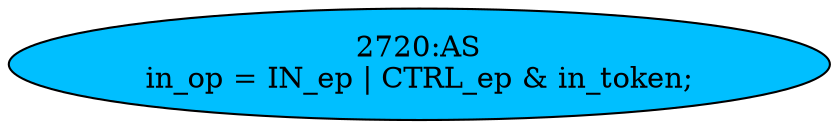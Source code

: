 strict digraph "" {
	node [label="\N"];
	"2720:AS"	 [ast="<pyverilog.vparser.ast.Assign object at 0x7f13b54a4dd0>",
		def_var="['in_op']",
		fillcolor=deepskyblue,
		label="2720:AS
in_op = IN_ep | CTRL_ep & in_token;",
		statements="[]",
		style=filled,
		typ=Assign,
		use_var="['IN_ep', 'CTRL_ep', 'in_token']"];
}
